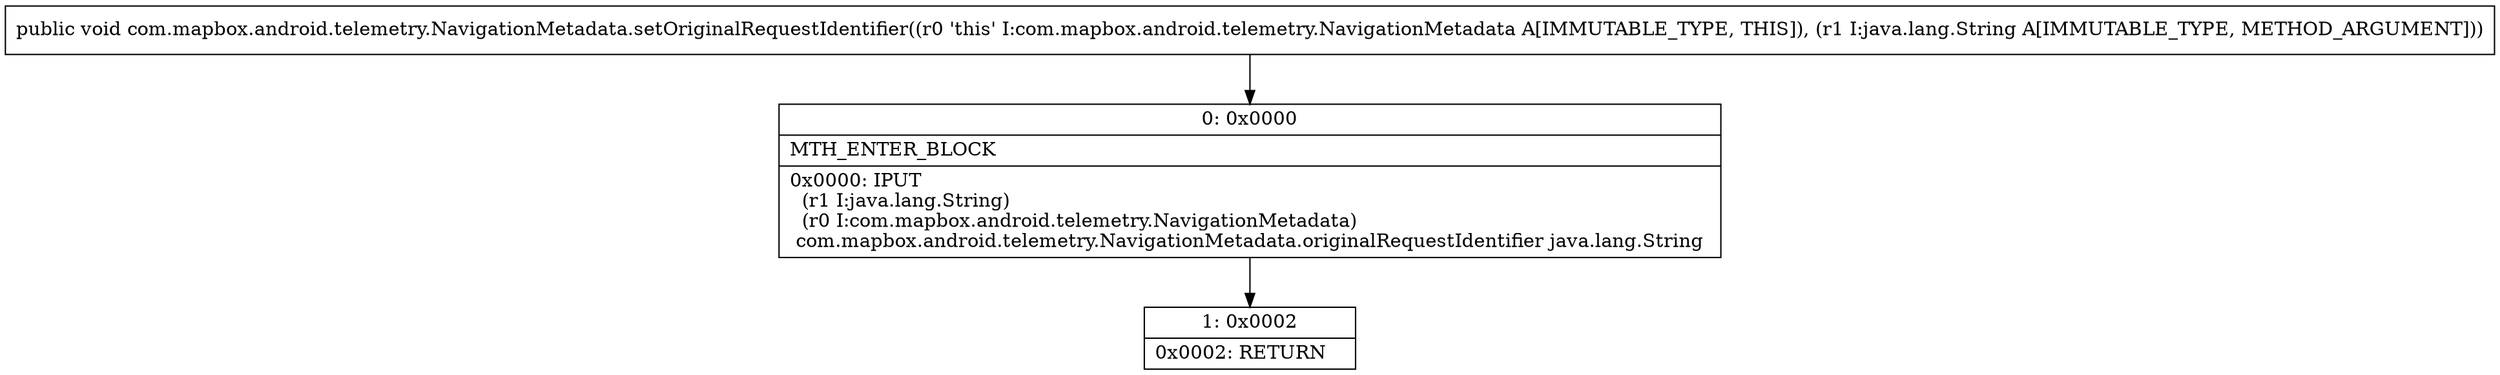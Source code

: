 digraph "CFG forcom.mapbox.android.telemetry.NavigationMetadata.setOriginalRequestIdentifier(Ljava\/lang\/String;)V" {
Node_0 [shape=record,label="{0\:\ 0x0000|MTH_ENTER_BLOCK\l|0x0000: IPUT  \l  (r1 I:java.lang.String)\l  (r0 I:com.mapbox.android.telemetry.NavigationMetadata)\l com.mapbox.android.telemetry.NavigationMetadata.originalRequestIdentifier java.lang.String \l}"];
Node_1 [shape=record,label="{1\:\ 0x0002|0x0002: RETURN   \l}"];
MethodNode[shape=record,label="{public void com.mapbox.android.telemetry.NavigationMetadata.setOriginalRequestIdentifier((r0 'this' I:com.mapbox.android.telemetry.NavigationMetadata A[IMMUTABLE_TYPE, THIS]), (r1 I:java.lang.String A[IMMUTABLE_TYPE, METHOD_ARGUMENT])) }"];
MethodNode -> Node_0;
Node_0 -> Node_1;
}

